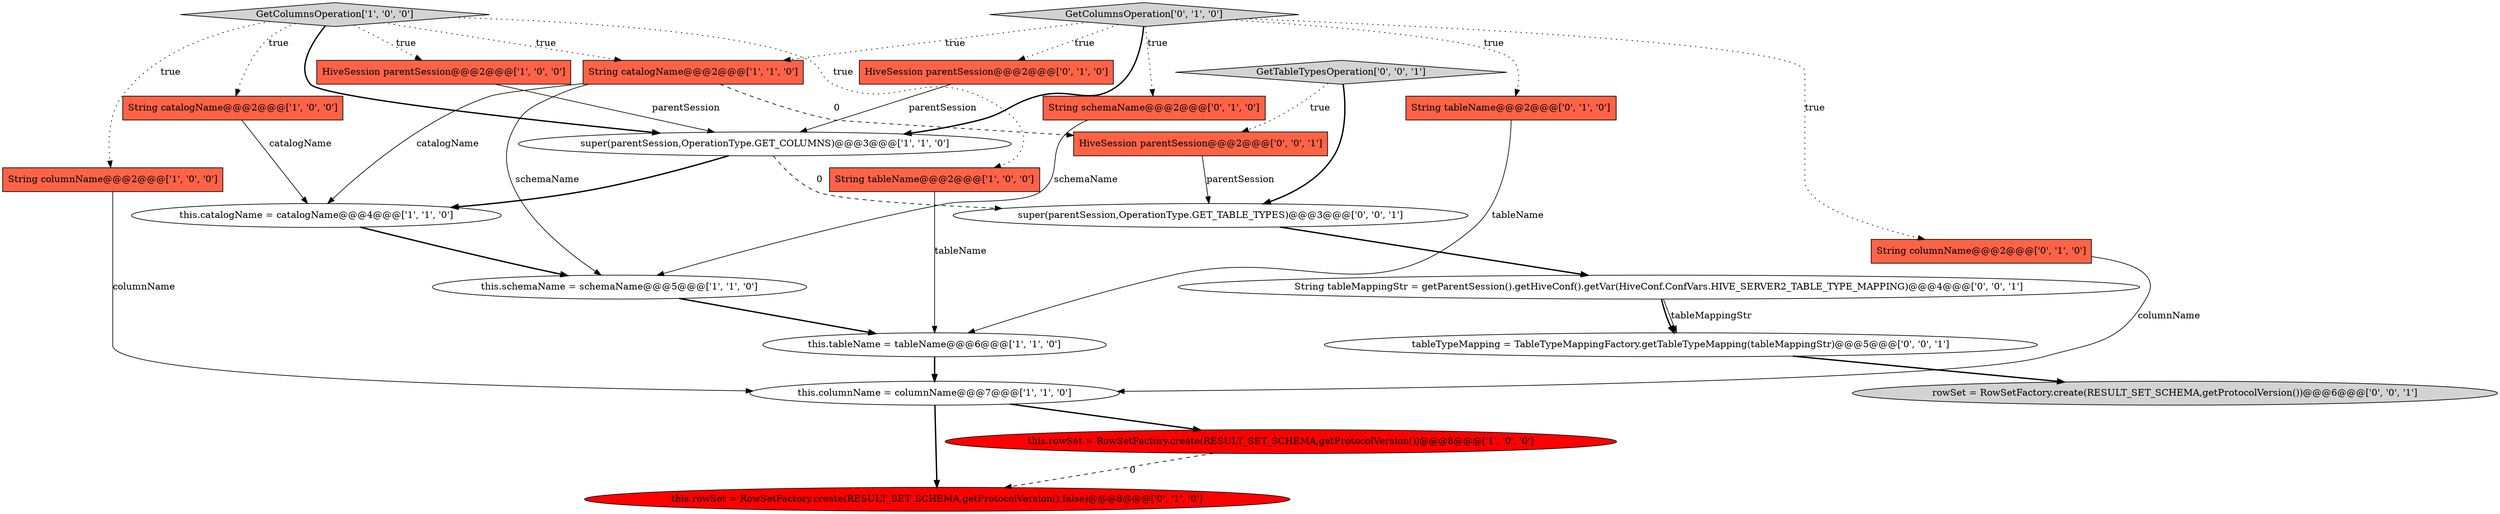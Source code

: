 digraph {
17 [style = filled, label = "String tableName@@@2@@@['0', '1', '0']", fillcolor = tomato, shape = box image = "AAA0AAABBB2BBB"];
22 [style = filled, label = "GetTableTypesOperation['0', '0', '1']", fillcolor = lightgray, shape = diamond image = "AAA0AAABBB3BBB"];
6 [style = filled, label = "this.tableName = tableName@@@6@@@['1', '1', '0']", fillcolor = white, shape = ellipse image = "AAA0AAABBB1BBB"];
8 [style = filled, label = "String columnName@@@2@@@['1', '0', '0']", fillcolor = tomato, shape = box image = "AAA0AAABBB1BBB"];
10 [style = filled, label = "this.schemaName = schemaName@@@5@@@['1', '1', '0']", fillcolor = white, shape = ellipse image = "AAA0AAABBB1BBB"];
15 [style = filled, label = "HiveSession parentSession@@@2@@@['0', '1', '0']", fillcolor = tomato, shape = box image = "AAA0AAABBB2BBB"];
2 [style = filled, label = "this.catalogName = catalogName@@@4@@@['1', '1', '0']", fillcolor = white, shape = ellipse image = "AAA0AAABBB1BBB"];
12 [style = filled, label = "this.rowSet = RowSetFactory.create(RESULT_SET_SCHEMA,getProtocolVersion(),false)@@@8@@@['0', '1', '0']", fillcolor = red, shape = ellipse image = "AAA1AAABBB2BBB"];
1 [style = filled, label = "super(parentSession,OperationType.GET_COLUMNS)@@@3@@@['1', '1', '0']", fillcolor = white, shape = ellipse image = "AAA0AAABBB1BBB"];
11 [style = filled, label = "String catalogName@@@2@@@['1', '1', '0']", fillcolor = tomato, shape = box image = "AAA0AAABBB1BBB"];
13 [style = filled, label = "String columnName@@@2@@@['0', '1', '0']", fillcolor = tomato, shape = box image = "AAA0AAABBB2BBB"];
18 [style = filled, label = "HiveSession parentSession@@@2@@@['0', '0', '1']", fillcolor = tomato, shape = box image = "AAA0AAABBB3BBB"];
14 [style = filled, label = "GetColumnsOperation['0', '1', '0']", fillcolor = lightgray, shape = diamond image = "AAA0AAABBB2BBB"];
5 [style = filled, label = "GetColumnsOperation['1', '0', '0']", fillcolor = lightgray, shape = diamond image = "AAA0AAABBB1BBB"];
9 [style = filled, label = "this.rowSet = RowSetFactory.create(RESULT_SET_SCHEMA,getProtocolVersion())@@@8@@@['1', '0', '0']", fillcolor = red, shape = ellipse image = "AAA1AAABBB1BBB"];
3 [style = filled, label = "this.columnName = columnName@@@7@@@['1', '1', '0']", fillcolor = white, shape = ellipse image = "AAA0AAABBB1BBB"];
7 [style = filled, label = "String catalogName@@@2@@@['1', '0', '0']", fillcolor = tomato, shape = box image = "AAA0AAABBB1BBB"];
21 [style = filled, label = "rowSet = RowSetFactory.create(RESULT_SET_SCHEMA,getProtocolVersion())@@@6@@@['0', '0', '1']", fillcolor = lightgray, shape = ellipse image = "AAA0AAABBB3BBB"];
19 [style = filled, label = "super(parentSession,OperationType.GET_TABLE_TYPES)@@@3@@@['0', '0', '1']", fillcolor = white, shape = ellipse image = "AAA0AAABBB3BBB"];
4 [style = filled, label = "String tableName@@@2@@@['1', '0', '0']", fillcolor = tomato, shape = box image = "AAA0AAABBB1BBB"];
16 [style = filled, label = "String schemaName@@@2@@@['0', '1', '0']", fillcolor = tomato, shape = box image = "AAA0AAABBB2BBB"];
20 [style = filled, label = "String tableMappingStr = getParentSession().getHiveConf().getVar(HiveConf.ConfVars.HIVE_SERVER2_TABLE_TYPE_MAPPING)@@@4@@@['0', '0', '1']", fillcolor = white, shape = ellipse image = "AAA0AAABBB3BBB"];
0 [style = filled, label = "HiveSession parentSession@@@2@@@['1', '0', '0']", fillcolor = tomato, shape = box image = "AAA0AAABBB1BBB"];
23 [style = filled, label = "tableTypeMapping = TableTypeMappingFactory.getTableTypeMapping(tableMappingStr)@@@5@@@['0', '0', '1']", fillcolor = white, shape = ellipse image = "AAA0AAABBB3BBB"];
6->3 [style = bold, label=""];
22->18 [style = dotted, label="true"];
22->19 [style = bold, label=""];
19->20 [style = bold, label=""];
1->19 [style = dashed, label="0"];
8->3 [style = solid, label="columnName"];
13->3 [style = solid, label="columnName"];
7->2 [style = solid, label="catalogName"];
4->6 [style = solid, label="tableName"];
20->23 [style = solid, label="tableMappingStr"];
5->0 [style = dotted, label="true"];
3->12 [style = bold, label=""];
16->10 [style = solid, label="schemaName"];
2->10 [style = bold, label=""];
10->6 [style = bold, label=""];
14->13 [style = dotted, label="true"];
14->1 [style = bold, label=""];
5->4 [style = dotted, label="true"];
3->9 [style = bold, label=""];
14->16 [style = dotted, label="true"];
14->17 [style = dotted, label="true"];
5->1 [style = bold, label=""];
14->15 [style = dotted, label="true"];
5->11 [style = dotted, label="true"];
15->1 [style = solid, label="parentSession"];
20->23 [style = bold, label=""];
23->21 [style = bold, label=""];
18->19 [style = solid, label="parentSession"];
5->7 [style = dotted, label="true"];
11->18 [style = dashed, label="0"];
14->11 [style = dotted, label="true"];
1->2 [style = bold, label=""];
9->12 [style = dashed, label="0"];
11->10 [style = solid, label="schemaName"];
5->8 [style = dotted, label="true"];
0->1 [style = solid, label="parentSession"];
11->2 [style = solid, label="catalogName"];
17->6 [style = solid, label="tableName"];
}

